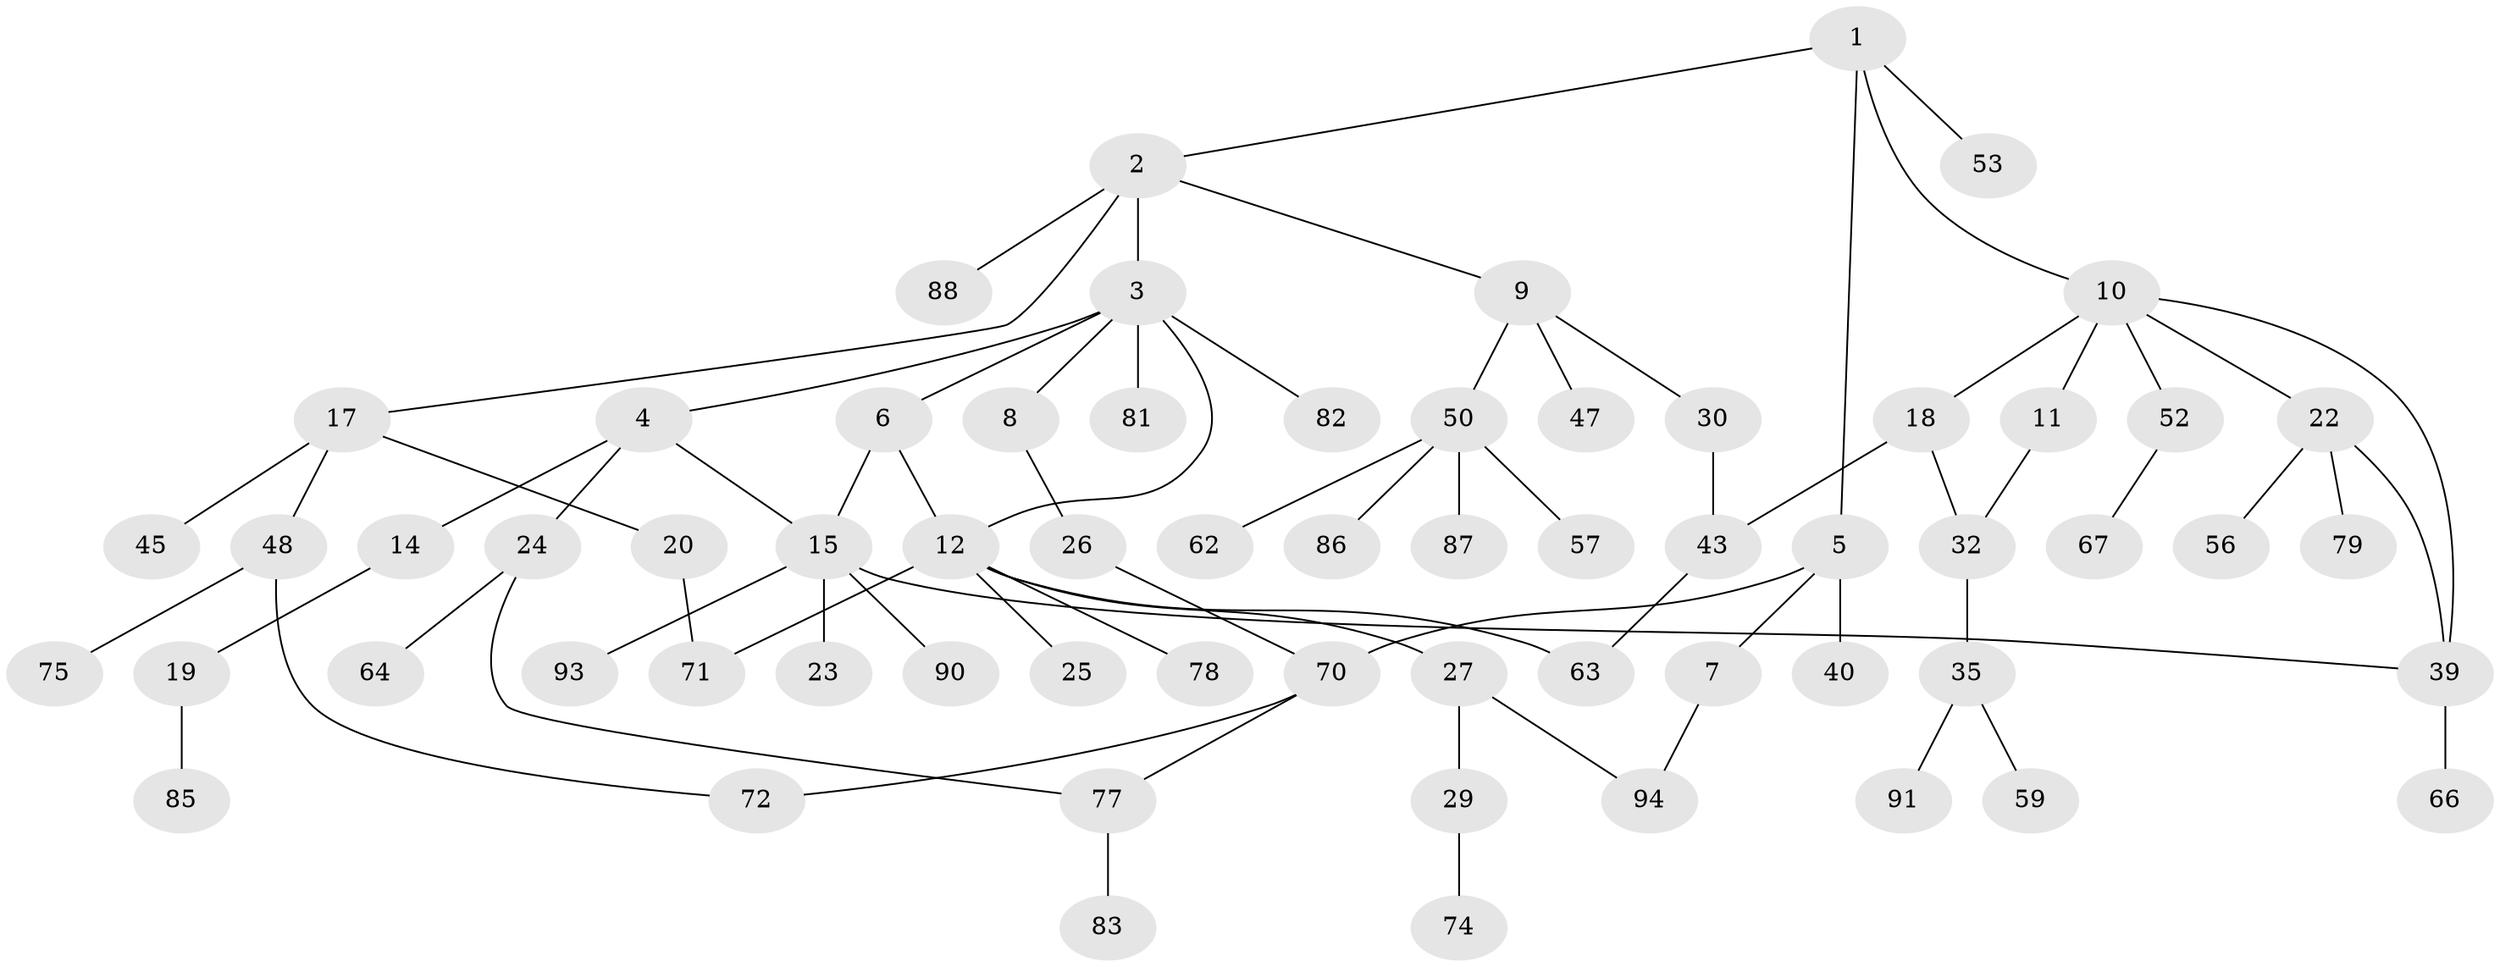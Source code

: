 // Generated by graph-tools (version 1.1) at 2025/23/03/03/25 07:23:31]
// undirected, 64 vertices, 75 edges
graph export_dot {
graph [start="1"]
  node [color=gray90,style=filled];
  1 [super="+16"];
  2 [super="+55"];
  3 [super="+36"];
  4 [super="+13"];
  5 [super="+31"];
  6;
  7 [super="+33"];
  8;
  9 [super="+42"];
  10 [super="+21"];
  11 [super="+95"];
  12 [super="+51"];
  14;
  15 [super="+41"];
  17 [super="+61"];
  18 [super="+58"];
  19 [super="+44"];
  20;
  22 [super="+37"];
  23;
  24 [super="+28"];
  25;
  26 [super="+96"];
  27 [super="+46"];
  29 [super="+34"];
  30 [super="+89"];
  32 [super="+38"];
  35 [super="+65"];
  39 [super="+49"];
  40;
  43 [super="+54"];
  45;
  47;
  48 [super="+69"];
  50 [super="+97"];
  52 [super="+68"];
  53;
  56 [super="+60"];
  57;
  59;
  62;
  63 [super="+76"];
  64;
  66;
  67;
  70 [super="+92"];
  71 [super="+80"];
  72 [super="+73"];
  74 [super="+84"];
  75;
  77;
  78;
  79;
  81;
  82;
  83;
  85;
  86;
  87;
  88;
  90;
  91;
  93;
  94;
  1 -- 2;
  1 -- 5;
  1 -- 10;
  1 -- 53;
  2 -- 3;
  2 -- 9;
  2 -- 17;
  2 -- 88;
  3 -- 4;
  3 -- 6;
  3 -- 8;
  3 -- 81;
  3 -- 12;
  3 -- 82;
  4 -- 24;
  4 -- 14;
  4 -- 15;
  5 -- 7;
  5 -- 40;
  5 -- 70;
  6 -- 12;
  6 -- 15;
  7 -- 94;
  8 -- 26 [weight=2];
  9 -- 30;
  9 -- 47;
  9 -- 50;
  10 -- 11;
  10 -- 18;
  10 -- 39;
  10 -- 52;
  10 -- 22;
  11 -- 32;
  12 -- 25;
  12 -- 27;
  12 -- 63;
  12 -- 78;
  12 -- 71;
  14 -- 19;
  15 -- 23;
  15 -- 90;
  15 -- 93;
  15 -- 39;
  17 -- 20;
  17 -- 45;
  17 -- 48;
  18 -- 32;
  18 -- 43;
  19 -- 85;
  20 -- 71;
  22 -- 56;
  22 -- 79;
  22 -- 39;
  24 -- 77;
  24 -- 64;
  26 -- 70;
  27 -- 29;
  27 -- 94;
  29 -- 74;
  30 -- 43;
  32 -- 35;
  35 -- 59;
  35 -- 91;
  39 -- 66;
  43 -- 63;
  48 -- 75;
  48 -- 72;
  50 -- 57;
  50 -- 62;
  50 -- 86;
  50 -- 87;
  52 -- 67;
  70 -- 72;
  70 -- 77;
  77 -- 83;
}
